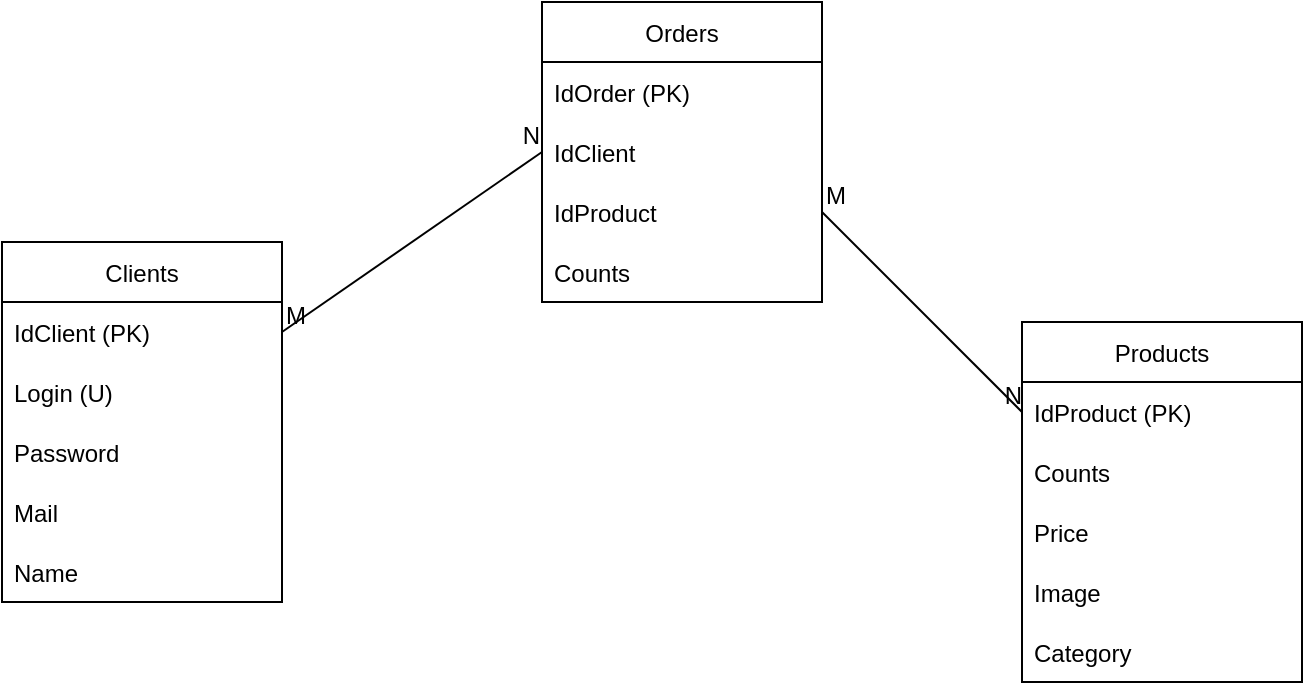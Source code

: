 <mxfile version="20.5.1" type="github">
  <diagram id="rMoUsIaFVqCcHvxIVjWx" name="Страница 1">
    <mxGraphModel dx="1422" dy="752" grid="1" gridSize="10" guides="1" tooltips="1" connect="1" arrows="1" fold="1" page="1" pageScale="1" pageWidth="827" pageHeight="1169" math="0" shadow="0">
      <root>
        <mxCell id="0" />
        <mxCell id="1" parent="0" />
        <mxCell id="9l9hpfGGO-Iy0-DpK6RM-1" value="Clients" style="swimlane;fontStyle=0;childLayout=stackLayout;horizontal=1;startSize=30;horizontalStack=0;resizeParent=1;resizeParentMax=0;resizeLast=0;collapsible=1;marginBottom=0;" vertex="1" parent="1">
          <mxGeometry x="60" y="180" width="140" height="180" as="geometry" />
        </mxCell>
        <mxCell id="9l9hpfGGO-Iy0-DpK6RM-2" value="IdClient (PK)" style="text;strokeColor=none;fillColor=none;align=left;verticalAlign=middle;spacingLeft=4;spacingRight=4;overflow=hidden;points=[[0,0.5],[1,0.5]];portConstraint=eastwest;rotatable=0;" vertex="1" parent="9l9hpfGGO-Iy0-DpK6RM-1">
          <mxGeometry y="30" width="140" height="30" as="geometry" />
        </mxCell>
        <mxCell id="9l9hpfGGO-Iy0-DpK6RM-3" value="Login (U)" style="text;strokeColor=none;fillColor=none;align=left;verticalAlign=middle;spacingLeft=4;spacingRight=4;overflow=hidden;points=[[0,0.5],[1,0.5]];portConstraint=eastwest;rotatable=0;" vertex="1" parent="9l9hpfGGO-Iy0-DpK6RM-1">
          <mxGeometry y="60" width="140" height="30" as="geometry" />
        </mxCell>
        <mxCell id="9l9hpfGGO-Iy0-DpK6RM-4" value="Password" style="text;strokeColor=none;fillColor=none;align=left;verticalAlign=middle;spacingLeft=4;spacingRight=4;overflow=hidden;points=[[0,0.5],[1,0.5]];portConstraint=eastwest;rotatable=0;" vertex="1" parent="9l9hpfGGO-Iy0-DpK6RM-1">
          <mxGeometry y="90" width="140" height="30" as="geometry" />
        </mxCell>
        <mxCell id="9l9hpfGGO-Iy0-DpK6RM-13" value="Mail" style="text;strokeColor=none;fillColor=none;align=left;verticalAlign=middle;spacingLeft=4;spacingRight=4;overflow=hidden;points=[[0,0.5],[1,0.5]];portConstraint=eastwest;rotatable=0;" vertex="1" parent="9l9hpfGGO-Iy0-DpK6RM-1">
          <mxGeometry y="120" width="140" height="30" as="geometry" />
        </mxCell>
        <mxCell id="9l9hpfGGO-Iy0-DpK6RM-14" value="Name" style="text;strokeColor=none;fillColor=none;align=left;verticalAlign=middle;spacingLeft=4;spacingRight=4;overflow=hidden;points=[[0,0.5],[1,0.5]];portConstraint=eastwest;rotatable=0;" vertex="1" parent="9l9hpfGGO-Iy0-DpK6RM-1">
          <mxGeometry y="150" width="140" height="30" as="geometry" />
        </mxCell>
        <mxCell id="9l9hpfGGO-Iy0-DpK6RM-5" value="Orders" style="swimlane;fontStyle=0;childLayout=stackLayout;horizontal=1;startSize=30;horizontalStack=0;resizeParent=1;resizeParentMax=0;resizeLast=0;collapsible=1;marginBottom=0;" vertex="1" parent="1">
          <mxGeometry x="330" y="60" width="140" height="150" as="geometry" />
        </mxCell>
        <mxCell id="9l9hpfGGO-Iy0-DpK6RM-6" value="IdOrder (PK)" style="text;strokeColor=none;fillColor=none;align=left;verticalAlign=middle;spacingLeft=4;spacingRight=4;overflow=hidden;points=[[0,0.5],[1,0.5]];portConstraint=eastwest;rotatable=0;" vertex="1" parent="9l9hpfGGO-Iy0-DpK6RM-5">
          <mxGeometry y="30" width="140" height="30" as="geometry" />
        </mxCell>
        <mxCell id="9l9hpfGGO-Iy0-DpK6RM-7" value="IdClient" style="text;strokeColor=none;fillColor=none;align=left;verticalAlign=middle;spacingLeft=4;spacingRight=4;overflow=hidden;points=[[0,0.5],[1,0.5]];portConstraint=eastwest;rotatable=0;" vertex="1" parent="9l9hpfGGO-Iy0-DpK6RM-5">
          <mxGeometry y="60" width="140" height="30" as="geometry" />
        </mxCell>
        <mxCell id="9l9hpfGGO-Iy0-DpK6RM-24" value="IdProduct" style="text;strokeColor=none;fillColor=none;align=left;verticalAlign=middle;spacingLeft=4;spacingRight=4;overflow=hidden;points=[[0,0.5],[1,0.5]];portConstraint=eastwest;rotatable=0;" vertex="1" parent="9l9hpfGGO-Iy0-DpK6RM-5">
          <mxGeometry y="90" width="140" height="30" as="geometry" />
        </mxCell>
        <mxCell id="9l9hpfGGO-Iy0-DpK6RM-25" value="Counts" style="text;strokeColor=none;fillColor=none;align=left;verticalAlign=middle;spacingLeft=4;spacingRight=4;overflow=hidden;points=[[0,0.5],[1,0.5]];portConstraint=eastwest;rotatable=0;" vertex="1" parent="9l9hpfGGO-Iy0-DpK6RM-5">
          <mxGeometry y="120" width="140" height="30" as="geometry" />
        </mxCell>
        <mxCell id="9l9hpfGGO-Iy0-DpK6RM-9" value="Products" style="swimlane;fontStyle=0;childLayout=stackLayout;horizontal=1;startSize=30;horizontalStack=0;resizeParent=1;resizeParentMax=0;resizeLast=0;collapsible=1;marginBottom=0;" vertex="1" parent="1">
          <mxGeometry x="570" y="220" width="140" height="180" as="geometry" />
        </mxCell>
        <mxCell id="9l9hpfGGO-Iy0-DpK6RM-10" value="IdProduct (PK)" style="text;strokeColor=none;fillColor=none;align=left;verticalAlign=middle;spacingLeft=4;spacingRight=4;overflow=hidden;points=[[0,0.5],[1,0.5]];portConstraint=eastwest;rotatable=0;" vertex="1" parent="9l9hpfGGO-Iy0-DpK6RM-9">
          <mxGeometry y="30" width="140" height="30" as="geometry" />
        </mxCell>
        <mxCell id="9l9hpfGGO-Iy0-DpK6RM-11" value="Counts" style="text;strokeColor=none;fillColor=none;align=left;verticalAlign=middle;spacingLeft=4;spacingRight=4;overflow=hidden;points=[[0,0.5],[1,0.5]];portConstraint=eastwest;rotatable=0;" vertex="1" parent="9l9hpfGGO-Iy0-DpK6RM-9">
          <mxGeometry y="60" width="140" height="30" as="geometry" />
        </mxCell>
        <mxCell id="9l9hpfGGO-Iy0-DpK6RM-21" value="Price" style="text;strokeColor=none;fillColor=none;align=left;verticalAlign=middle;spacingLeft=4;spacingRight=4;overflow=hidden;points=[[0,0.5],[1,0.5]];portConstraint=eastwest;rotatable=0;" vertex="1" parent="9l9hpfGGO-Iy0-DpK6RM-9">
          <mxGeometry y="90" width="140" height="30" as="geometry" />
        </mxCell>
        <mxCell id="9l9hpfGGO-Iy0-DpK6RM-22" value="Image" style="text;strokeColor=none;fillColor=none;align=left;verticalAlign=middle;spacingLeft=4;spacingRight=4;overflow=hidden;points=[[0,0.5],[1,0.5]];portConstraint=eastwest;rotatable=0;" vertex="1" parent="9l9hpfGGO-Iy0-DpK6RM-9">
          <mxGeometry y="120" width="140" height="30" as="geometry" />
        </mxCell>
        <mxCell id="9l9hpfGGO-Iy0-DpK6RM-23" value="Category" style="text;strokeColor=none;fillColor=none;align=left;verticalAlign=middle;spacingLeft=4;spacingRight=4;overflow=hidden;points=[[0,0.5],[1,0.5]];portConstraint=eastwest;rotatable=0;" vertex="1" parent="9l9hpfGGO-Iy0-DpK6RM-9">
          <mxGeometry y="150" width="140" height="30" as="geometry" />
        </mxCell>
        <mxCell id="9l9hpfGGO-Iy0-DpK6RM-29" value="" style="endArrow=none;html=1;rounded=0;exitX=1;exitY=0.5;exitDx=0;exitDy=0;entryX=0;entryY=0.5;entryDx=0;entryDy=0;" edge="1" parent="1" source="9l9hpfGGO-Iy0-DpK6RM-2" target="9l9hpfGGO-Iy0-DpK6RM-7">
          <mxGeometry relative="1" as="geometry">
            <mxPoint x="220" y="340" as="sourcePoint" />
            <mxPoint x="310" y="340" as="targetPoint" />
          </mxGeometry>
        </mxCell>
        <mxCell id="9l9hpfGGO-Iy0-DpK6RM-30" value="M" style="resizable=0;html=1;align=left;verticalAlign=bottom;" connectable="0" vertex="1" parent="9l9hpfGGO-Iy0-DpK6RM-29">
          <mxGeometry x="-1" relative="1" as="geometry" />
        </mxCell>
        <mxCell id="9l9hpfGGO-Iy0-DpK6RM-31" value="N" style="resizable=0;html=1;align=right;verticalAlign=bottom;" connectable="0" vertex="1" parent="9l9hpfGGO-Iy0-DpK6RM-29">
          <mxGeometry x="1" relative="1" as="geometry" />
        </mxCell>
        <mxCell id="9l9hpfGGO-Iy0-DpK6RM-32" value="" style="endArrow=none;html=1;rounded=0;entryX=0;entryY=0.25;entryDx=0;entryDy=0;exitX=1;exitY=0.5;exitDx=0;exitDy=0;" edge="1" parent="1" source="9l9hpfGGO-Iy0-DpK6RM-24" target="9l9hpfGGO-Iy0-DpK6RM-9">
          <mxGeometry relative="1" as="geometry">
            <mxPoint x="160" y="480" as="sourcePoint" />
            <mxPoint x="320" y="480" as="targetPoint" />
          </mxGeometry>
        </mxCell>
        <mxCell id="9l9hpfGGO-Iy0-DpK6RM-33" value="M" style="resizable=0;html=1;align=left;verticalAlign=bottom;" connectable="0" vertex="1" parent="9l9hpfGGO-Iy0-DpK6RM-32">
          <mxGeometry x="-1" relative="1" as="geometry" />
        </mxCell>
        <mxCell id="9l9hpfGGO-Iy0-DpK6RM-34" value="N" style="resizable=0;html=1;align=right;verticalAlign=bottom;" connectable="0" vertex="1" parent="9l9hpfGGO-Iy0-DpK6RM-32">
          <mxGeometry x="1" relative="1" as="geometry" />
        </mxCell>
      </root>
    </mxGraphModel>
  </diagram>
</mxfile>
